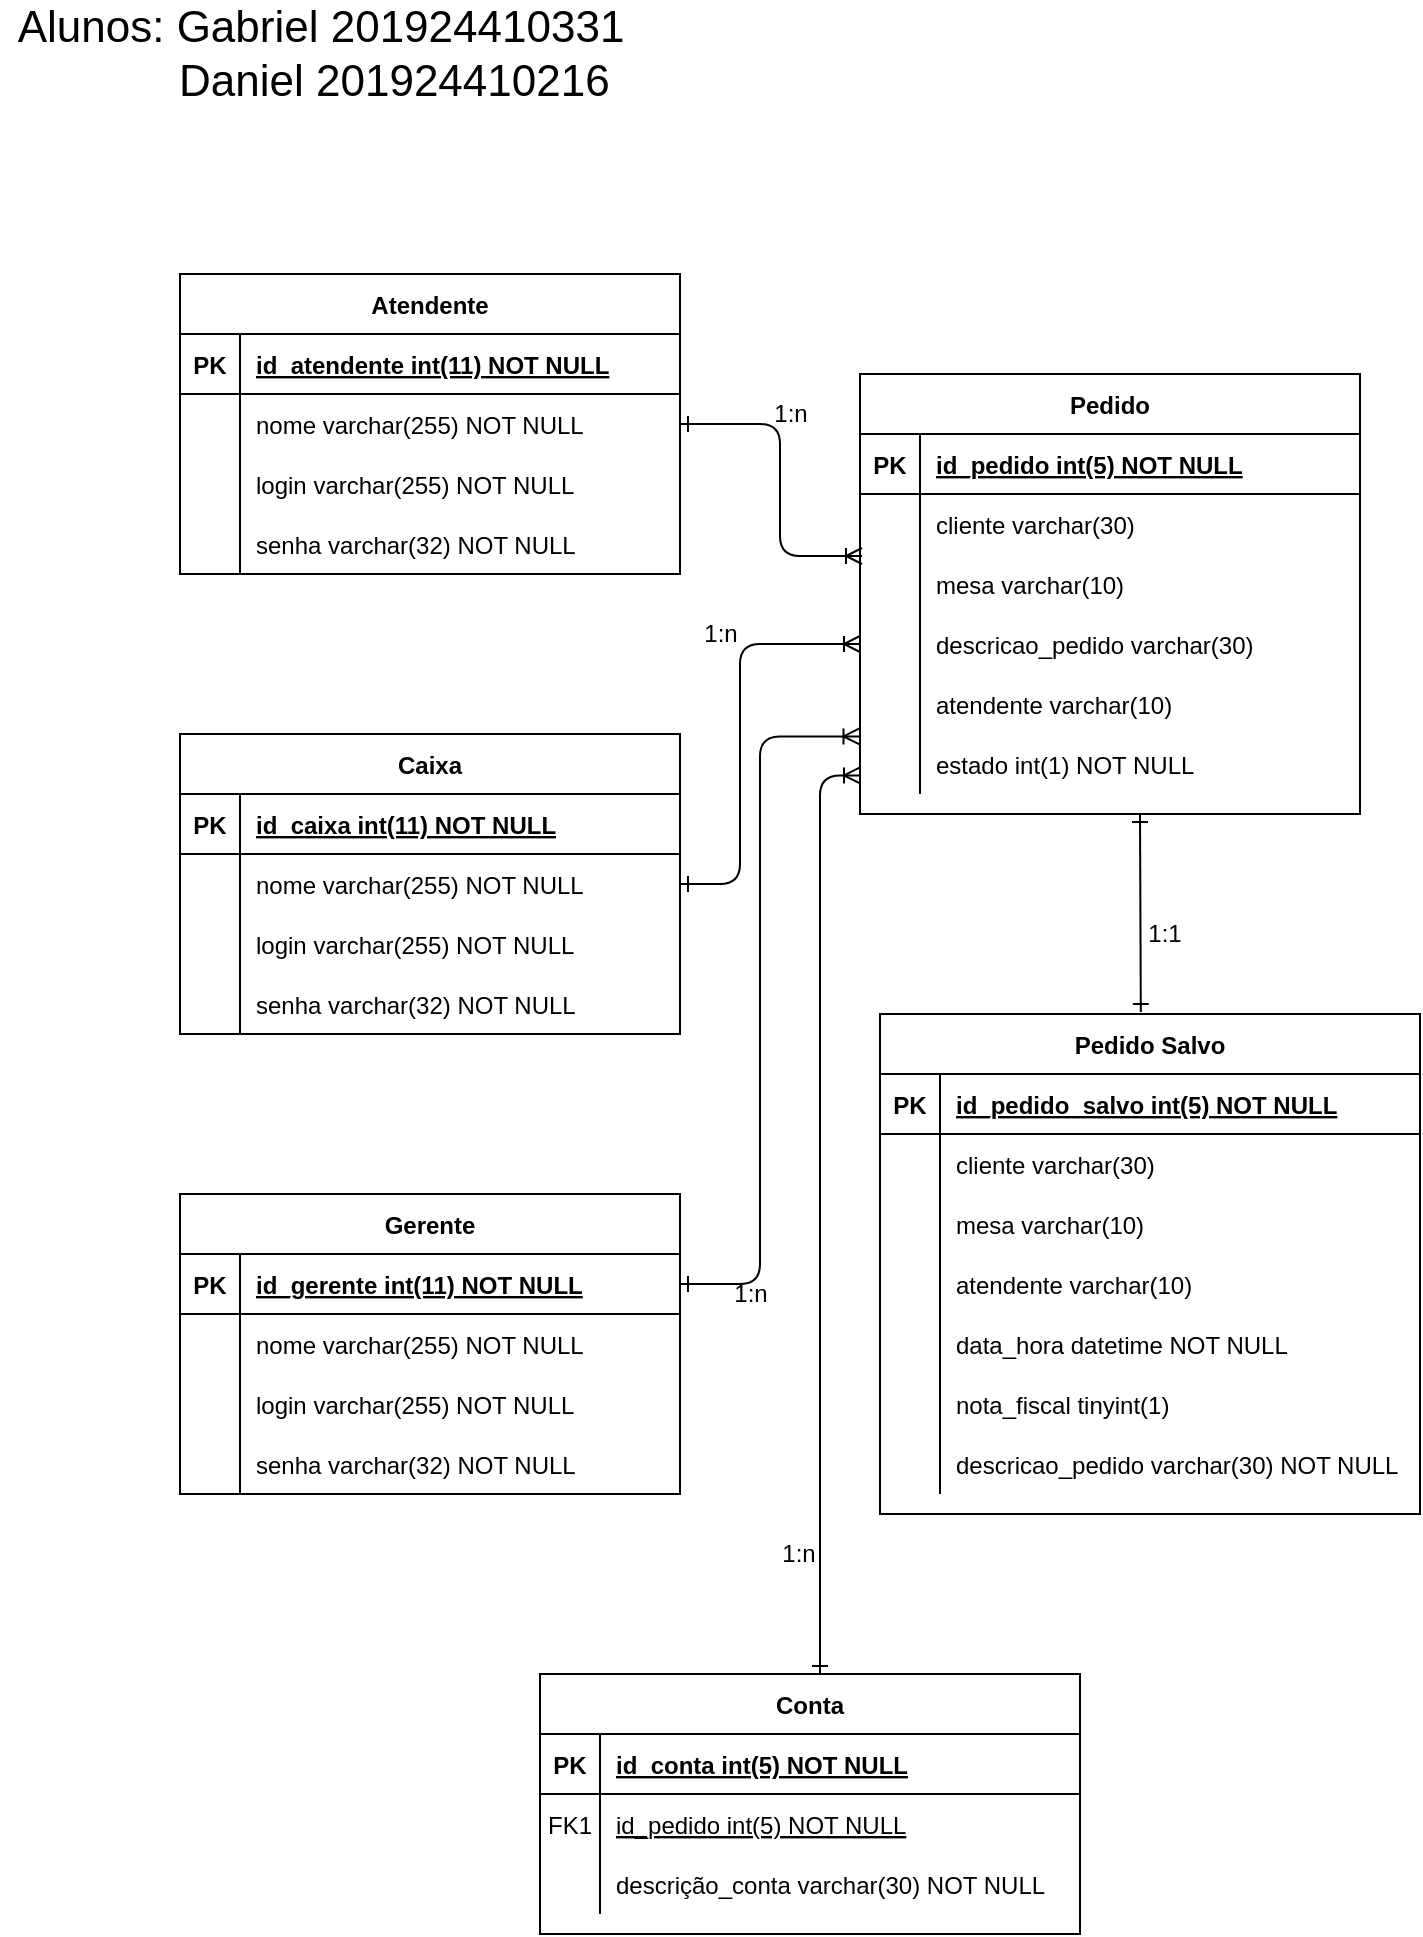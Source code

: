 <mxfile version="14.5.10" type="device"><diagram id="R2lEEEUBdFMjLlhIrx00" name="Page-1"><mxGraphModel dx="599" dy="293" grid="1" gridSize="10" guides="1" tooltips="1" connect="1" arrows="1" fold="1" page="1" pageScale="1" pageWidth="850" pageHeight="1100" math="0" shadow="0" extFonts="Permanent Marker^https://fonts.googleapis.com/css?family=Permanent+Marker"><root><mxCell id="0"/><mxCell id="1" parent="0"/><mxCell id="C-vyLk0tnHw3VtMMgP7b-2" value="Conta" style="shape=table;startSize=30;container=1;collapsible=1;childLayout=tableLayout;fixedRows=1;rowLines=0;fontStyle=1;align=center;resizeLast=1;" parent="1" vertex="1"><mxGeometry x="350" y="900" width="270" height="130" as="geometry"><mxRectangle x="180" y="370" width="70" height="30" as="alternateBounds"/></mxGeometry></mxCell><mxCell id="C-vyLk0tnHw3VtMMgP7b-3" value="" style="shape=partialRectangle;collapsible=0;dropTarget=0;pointerEvents=0;fillColor=none;points=[[0,0.5],[1,0.5]];portConstraint=eastwest;top=0;left=0;right=0;bottom=1;" parent="C-vyLk0tnHw3VtMMgP7b-2" vertex="1"><mxGeometry y="30" width="270" height="30" as="geometry"/></mxCell><mxCell id="C-vyLk0tnHw3VtMMgP7b-4" value="PK" style="shape=partialRectangle;overflow=hidden;connectable=0;fillColor=none;top=0;left=0;bottom=0;right=0;fontStyle=1;" parent="C-vyLk0tnHw3VtMMgP7b-3" vertex="1"><mxGeometry width="30" height="30" as="geometry"/></mxCell><mxCell id="C-vyLk0tnHw3VtMMgP7b-5" value="id_conta int(5) NOT NULL " style="shape=partialRectangle;overflow=hidden;connectable=0;fillColor=none;top=0;left=0;bottom=0;right=0;align=left;spacingLeft=6;fontStyle=5;" parent="C-vyLk0tnHw3VtMMgP7b-3" vertex="1"><mxGeometry x="30" width="240" height="30" as="geometry"/></mxCell><mxCell id="C-vyLk0tnHw3VtMMgP7b-6" value="" style="shape=partialRectangle;collapsible=0;dropTarget=0;pointerEvents=0;fillColor=none;points=[[0,0.5],[1,0.5]];portConstraint=eastwest;top=0;left=0;right=0;bottom=0;" parent="C-vyLk0tnHw3VtMMgP7b-2" vertex="1"><mxGeometry y="60" width="270" height="30" as="geometry"/></mxCell><mxCell id="C-vyLk0tnHw3VtMMgP7b-7" value="FK1" style="shape=partialRectangle;overflow=hidden;connectable=0;fillColor=none;top=0;left=0;bottom=0;right=0;" parent="C-vyLk0tnHw3VtMMgP7b-6" vertex="1"><mxGeometry width="30" height="30" as="geometry"/></mxCell><mxCell id="C-vyLk0tnHw3VtMMgP7b-8" value="id_pedido int(5) NOT NULL" style="shape=partialRectangle;overflow=hidden;connectable=0;fillColor=none;top=0;left=0;bottom=0;right=0;align=left;spacingLeft=6;fontStyle=4" parent="C-vyLk0tnHw3VtMMgP7b-6" vertex="1"><mxGeometry x="30" width="240" height="30" as="geometry"/></mxCell><mxCell id="C-vyLk0tnHw3VtMMgP7b-9" value="" style="shape=partialRectangle;collapsible=0;dropTarget=0;pointerEvents=0;fillColor=none;points=[[0,0.5],[1,0.5]];portConstraint=eastwest;top=0;left=0;right=0;bottom=0;" parent="C-vyLk0tnHw3VtMMgP7b-2" vertex="1"><mxGeometry y="90" width="270" height="30" as="geometry"/></mxCell><mxCell id="C-vyLk0tnHw3VtMMgP7b-10" value="" style="shape=partialRectangle;overflow=hidden;connectable=0;fillColor=none;top=0;left=0;bottom=0;right=0;" parent="C-vyLk0tnHw3VtMMgP7b-9" vertex="1"><mxGeometry width="30" height="30" as="geometry"/></mxCell><mxCell id="C-vyLk0tnHw3VtMMgP7b-11" value="descrição_conta varchar(30) NOT NULL" style="shape=partialRectangle;overflow=hidden;connectable=0;fillColor=none;top=0;left=0;bottom=0;right=0;align=left;spacingLeft=6;" parent="C-vyLk0tnHw3VtMMgP7b-9" vertex="1"><mxGeometry x="30" width="240" height="30" as="geometry"/></mxCell><mxCell id="PZLpC76SPr2jL2eHNVX7-14" value="Caixa" style="shape=table;startSize=30;container=1;collapsible=1;childLayout=tableLayout;fixedRows=1;rowLines=0;fontStyle=1;align=center;resizeLast=1;" vertex="1" parent="1"><mxGeometry x="170" y="430" width="250" height="150" as="geometry"><mxRectangle x="170" y="430" width="60" height="30" as="alternateBounds"/></mxGeometry></mxCell><mxCell id="PZLpC76SPr2jL2eHNVX7-15" value="" style="shape=partialRectangle;collapsible=0;dropTarget=0;pointerEvents=0;fillColor=none;points=[[0,0.5],[1,0.5]];portConstraint=eastwest;top=0;left=0;right=0;bottom=1;" vertex="1" parent="PZLpC76SPr2jL2eHNVX7-14"><mxGeometry y="30" width="250" height="30" as="geometry"/></mxCell><mxCell id="PZLpC76SPr2jL2eHNVX7-16" value="PK" style="shape=partialRectangle;overflow=hidden;connectable=0;fillColor=none;top=0;left=0;bottom=0;right=0;fontStyle=1;" vertex="1" parent="PZLpC76SPr2jL2eHNVX7-15"><mxGeometry width="30" height="30" as="geometry"/></mxCell><mxCell id="PZLpC76SPr2jL2eHNVX7-17" value="id_caixa int(11) NOT NULL " style="shape=partialRectangle;overflow=hidden;connectable=0;fillColor=none;top=0;left=0;bottom=0;right=0;align=left;spacingLeft=6;fontStyle=5;" vertex="1" parent="PZLpC76SPr2jL2eHNVX7-15"><mxGeometry x="30" width="220" height="30" as="geometry"/></mxCell><mxCell id="PZLpC76SPr2jL2eHNVX7-18" value="" style="shape=partialRectangle;collapsible=0;dropTarget=0;pointerEvents=0;fillColor=none;points=[[0,0.5],[1,0.5]];portConstraint=eastwest;top=0;left=0;right=0;bottom=0;" vertex="1" parent="PZLpC76SPr2jL2eHNVX7-14"><mxGeometry y="60" width="250" height="30" as="geometry"/></mxCell><mxCell id="PZLpC76SPr2jL2eHNVX7-19" value="" style="shape=partialRectangle;overflow=hidden;connectable=0;fillColor=none;top=0;left=0;bottom=0;right=0;" vertex="1" parent="PZLpC76SPr2jL2eHNVX7-18"><mxGeometry width="30" height="30" as="geometry"/></mxCell><mxCell id="PZLpC76SPr2jL2eHNVX7-20" value="nome varchar(255) NOT NULL" style="shape=partialRectangle;overflow=hidden;connectable=0;fillColor=none;top=0;left=0;bottom=0;right=0;align=left;spacingLeft=6;" vertex="1" parent="PZLpC76SPr2jL2eHNVX7-18"><mxGeometry x="30" width="220" height="30" as="geometry"/></mxCell><mxCell id="PZLpC76SPr2jL2eHNVX7-31" style="shape=partialRectangle;collapsible=0;dropTarget=0;pointerEvents=0;fillColor=none;points=[[0,0.5],[1,0.5]];portConstraint=eastwest;top=0;left=0;right=0;bottom=0;" vertex="1" parent="PZLpC76SPr2jL2eHNVX7-14"><mxGeometry y="90" width="250" height="30" as="geometry"/></mxCell><mxCell id="PZLpC76SPr2jL2eHNVX7-32" style="shape=partialRectangle;overflow=hidden;connectable=0;fillColor=none;top=0;left=0;bottom=0;right=0;" vertex="1" parent="PZLpC76SPr2jL2eHNVX7-31"><mxGeometry width="30" height="30" as="geometry"/></mxCell><mxCell id="PZLpC76SPr2jL2eHNVX7-33" value="login varchar(255) NOT NULL" style="shape=partialRectangle;overflow=hidden;connectable=0;fillColor=none;top=0;left=0;bottom=0;right=0;align=left;spacingLeft=6;" vertex="1" parent="PZLpC76SPr2jL2eHNVX7-31"><mxGeometry x="30" width="220" height="30" as="geometry"/></mxCell><mxCell id="PZLpC76SPr2jL2eHNVX7-34" style="shape=partialRectangle;collapsible=0;dropTarget=0;pointerEvents=0;fillColor=none;points=[[0,0.5],[1,0.5]];portConstraint=eastwest;top=0;left=0;right=0;bottom=0;" vertex="1" parent="PZLpC76SPr2jL2eHNVX7-14"><mxGeometry y="120" width="250" height="30" as="geometry"/></mxCell><mxCell id="PZLpC76SPr2jL2eHNVX7-35" style="shape=partialRectangle;overflow=hidden;connectable=0;fillColor=none;top=0;left=0;bottom=0;right=0;" vertex="1" parent="PZLpC76SPr2jL2eHNVX7-34"><mxGeometry width="30" height="30" as="geometry"/></mxCell><mxCell id="PZLpC76SPr2jL2eHNVX7-36" value="senha varchar(32) NOT NULL" style="shape=partialRectangle;overflow=hidden;connectable=0;fillColor=none;top=0;left=0;bottom=0;right=0;align=left;spacingLeft=6;" vertex="1" parent="PZLpC76SPr2jL2eHNVX7-34"><mxGeometry x="30" width="220" height="30" as="geometry"/></mxCell><mxCell id="PZLpC76SPr2jL2eHNVX7-37" value="Atendente" style="shape=table;startSize=30;container=1;collapsible=1;childLayout=tableLayout;fixedRows=1;rowLines=0;fontStyle=1;align=center;resizeLast=1;" vertex="1" parent="1"><mxGeometry x="170" y="200" width="250" height="150" as="geometry"><mxRectangle x="170" y="200" width="90" height="30" as="alternateBounds"/></mxGeometry></mxCell><mxCell id="PZLpC76SPr2jL2eHNVX7-38" value="" style="shape=partialRectangle;collapsible=0;dropTarget=0;pointerEvents=0;fillColor=none;points=[[0,0.5],[1,0.5]];portConstraint=eastwest;top=0;left=0;right=0;bottom=1;" vertex="1" parent="PZLpC76SPr2jL2eHNVX7-37"><mxGeometry y="30" width="250" height="30" as="geometry"/></mxCell><mxCell id="PZLpC76SPr2jL2eHNVX7-39" value="PK" style="shape=partialRectangle;overflow=hidden;connectable=0;fillColor=none;top=0;left=0;bottom=0;right=0;fontStyle=1;" vertex="1" parent="PZLpC76SPr2jL2eHNVX7-38"><mxGeometry width="30" height="30" as="geometry"/></mxCell><mxCell id="PZLpC76SPr2jL2eHNVX7-40" value="id_atendente int(11) NOT NULL " style="shape=partialRectangle;overflow=hidden;connectable=0;fillColor=none;top=0;left=0;bottom=0;right=0;align=left;spacingLeft=6;fontStyle=5;" vertex="1" parent="PZLpC76SPr2jL2eHNVX7-38"><mxGeometry x="30" width="220" height="30" as="geometry"/></mxCell><mxCell id="PZLpC76SPr2jL2eHNVX7-41" value="" style="shape=partialRectangle;collapsible=0;dropTarget=0;pointerEvents=0;fillColor=none;points=[[0,0.5],[1,0.5]];portConstraint=eastwest;top=0;left=0;right=0;bottom=0;" vertex="1" parent="PZLpC76SPr2jL2eHNVX7-37"><mxGeometry y="60" width="250" height="30" as="geometry"/></mxCell><mxCell id="PZLpC76SPr2jL2eHNVX7-42" value="" style="shape=partialRectangle;overflow=hidden;connectable=0;fillColor=none;top=0;left=0;bottom=0;right=0;" vertex="1" parent="PZLpC76SPr2jL2eHNVX7-41"><mxGeometry width="30" height="30" as="geometry"/></mxCell><mxCell id="PZLpC76SPr2jL2eHNVX7-43" value="nome varchar(255) NOT NULL" style="shape=partialRectangle;overflow=hidden;connectable=0;fillColor=none;top=0;left=0;bottom=0;right=0;align=left;spacingLeft=6;" vertex="1" parent="PZLpC76SPr2jL2eHNVX7-41"><mxGeometry x="30" width="220" height="30" as="geometry"/></mxCell><mxCell id="PZLpC76SPr2jL2eHNVX7-44" style="shape=partialRectangle;collapsible=0;dropTarget=0;pointerEvents=0;fillColor=none;points=[[0,0.5],[1,0.5]];portConstraint=eastwest;top=0;left=0;right=0;bottom=0;" vertex="1" parent="PZLpC76SPr2jL2eHNVX7-37"><mxGeometry y="90" width="250" height="30" as="geometry"/></mxCell><mxCell id="PZLpC76SPr2jL2eHNVX7-45" style="shape=partialRectangle;overflow=hidden;connectable=0;fillColor=none;top=0;left=0;bottom=0;right=0;" vertex="1" parent="PZLpC76SPr2jL2eHNVX7-44"><mxGeometry width="30" height="30" as="geometry"/></mxCell><mxCell id="PZLpC76SPr2jL2eHNVX7-46" value="login varchar(255) NOT NULL" style="shape=partialRectangle;overflow=hidden;connectable=0;fillColor=none;top=0;left=0;bottom=0;right=0;align=left;spacingLeft=6;" vertex="1" parent="PZLpC76SPr2jL2eHNVX7-44"><mxGeometry x="30" width="220" height="30" as="geometry"/></mxCell><mxCell id="PZLpC76SPr2jL2eHNVX7-47" style="shape=partialRectangle;collapsible=0;dropTarget=0;pointerEvents=0;fillColor=none;points=[[0,0.5],[1,0.5]];portConstraint=eastwest;top=0;left=0;right=0;bottom=0;" vertex="1" parent="PZLpC76SPr2jL2eHNVX7-37"><mxGeometry y="120" width="250" height="30" as="geometry"/></mxCell><mxCell id="PZLpC76SPr2jL2eHNVX7-48" style="shape=partialRectangle;overflow=hidden;connectable=0;fillColor=none;top=0;left=0;bottom=0;right=0;" vertex="1" parent="PZLpC76SPr2jL2eHNVX7-47"><mxGeometry width="30" height="30" as="geometry"/></mxCell><mxCell id="PZLpC76SPr2jL2eHNVX7-49" value="senha varchar(32) NOT NULL" style="shape=partialRectangle;overflow=hidden;connectable=0;fillColor=none;top=0;left=0;bottom=0;right=0;align=left;spacingLeft=6;" vertex="1" parent="PZLpC76SPr2jL2eHNVX7-47"><mxGeometry x="30" width="220" height="30" as="geometry"/></mxCell><mxCell id="PZLpC76SPr2jL2eHNVX7-50" value="Gerente" style="shape=table;startSize=30;container=1;collapsible=1;childLayout=tableLayout;fixedRows=1;rowLines=0;fontStyle=1;align=center;resizeLast=1;" vertex="1" parent="1"><mxGeometry x="170" y="660" width="250" height="150" as="geometry"><mxRectangle x="170" y="660" width="80" height="30" as="alternateBounds"/></mxGeometry></mxCell><mxCell id="PZLpC76SPr2jL2eHNVX7-51" value="" style="shape=partialRectangle;collapsible=0;dropTarget=0;pointerEvents=0;fillColor=none;points=[[0,0.5],[1,0.5]];portConstraint=eastwest;top=0;left=0;right=0;bottom=1;" vertex="1" parent="PZLpC76SPr2jL2eHNVX7-50"><mxGeometry y="30" width="250" height="30" as="geometry"/></mxCell><mxCell id="PZLpC76SPr2jL2eHNVX7-52" value="PK" style="shape=partialRectangle;overflow=hidden;connectable=0;fillColor=none;top=0;left=0;bottom=0;right=0;fontStyle=1;" vertex="1" parent="PZLpC76SPr2jL2eHNVX7-51"><mxGeometry width="30" height="30" as="geometry"/></mxCell><mxCell id="PZLpC76SPr2jL2eHNVX7-53" value="id_gerente int(11) NOT NULL " style="shape=partialRectangle;overflow=hidden;connectable=0;fillColor=none;top=0;left=0;bottom=0;right=0;align=left;spacingLeft=6;fontStyle=5;" vertex="1" parent="PZLpC76SPr2jL2eHNVX7-51"><mxGeometry x="30" width="220" height="30" as="geometry"/></mxCell><mxCell id="PZLpC76SPr2jL2eHNVX7-54" value="" style="shape=partialRectangle;collapsible=0;dropTarget=0;pointerEvents=0;fillColor=none;points=[[0,0.5],[1,0.5]];portConstraint=eastwest;top=0;left=0;right=0;bottom=0;" vertex="1" parent="PZLpC76SPr2jL2eHNVX7-50"><mxGeometry y="60" width="250" height="30" as="geometry"/></mxCell><mxCell id="PZLpC76SPr2jL2eHNVX7-55" value="" style="shape=partialRectangle;overflow=hidden;connectable=0;fillColor=none;top=0;left=0;bottom=0;right=0;" vertex="1" parent="PZLpC76SPr2jL2eHNVX7-54"><mxGeometry width="30" height="30" as="geometry"/></mxCell><mxCell id="PZLpC76SPr2jL2eHNVX7-56" value="nome varchar(255) NOT NULL" style="shape=partialRectangle;overflow=hidden;connectable=0;fillColor=none;top=0;left=0;bottom=0;right=0;align=left;spacingLeft=6;" vertex="1" parent="PZLpC76SPr2jL2eHNVX7-54"><mxGeometry x="30" width="220" height="30" as="geometry"/></mxCell><mxCell id="PZLpC76SPr2jL2eHNVX7-57" style="shape=partialRectangle;collapsible=0;dropTarget=0;pointerEvents=0;fillColor=none;points=[[0,0.5],[1,0.5]];portConstraint=eastwest;top=0;left=0;right=0;bottom=0;" vertex="1" parent="PZLpC76SPr2jL2eHNVX7-50"><mxGeometry y="90" width="250" height="30" as="geometry"/></mxCell><mxCell id="PZLpC76SPr2jL2eHNVX7-58" style="shape=partialRectangle;overflow=hidden;connectable=0;fillColor=none;top=0;left=0;bottom=0;right=0;" vertex="1" parent="PZLpC76SPr2jL2eHNVX7-57"><mxGeometry width="30" height="30" as="geometry"/></mxCell><mxCell id="PZLpC76SPr2jL2eHNVX7-59" value="login varchar(255) NOT NULL" style="shape=partialRectangle;overflow=hidden;connectable=0;fillColor=none;top=0;left=0;bottom=0;right=0;align=left;spacingLeft=6;" vertex="1" parent="PZLpC76SPr2jL2eHNVX7-57"><mxGeometry x="30" width="220" height="30" as="geometry"/></mxCell><mxCell id="PZLpC76SPr2jL2eHNVX7-60" style="shape=partialRectangle;collapsible=0;dropTarget=0;pointerEvents=0;fillColor=none;points=[[0,0.5],[1,0.5]];portConstraint=eastwest;top=0;left=0;right=0;bottom=0;" vertex="1" parent="PZLpC76SPr2jL2eHNVX7-50"><mxGeometry y="120" width="250" height="30" as="geometry"/></mxCell><mxCell id="PZLpC76SPr2jL2eHNVX7-61" style="shape=partialRectangle;overflow=hidden;connectable=0;fillColor=none;top=0;left=0;bottom=0;right=0;" vertex="1" parent="PZLpC76SPr2jL2eHNVX7-60"><mxGeometry width="30" height="30" as="geometry"/></mxCell><mxCell id="PZLpC76SPr2jL2eHNVX7-62" value="senha varchar(32) NOT NULL" style="shape=partialRectangle;overflow=hidden;connectable=0;fillColor=none;top=0;left=0;bottom=0;right=0;align=left;spacingLeft=6;" vertex="1" parent="PZLpC76SPr2jL2eHNVX7-60"><mxGeometry x="30" width="220" height="30" as="geometry"/></mxCell><mxCell id="PZLpC76SPr2jL2eHNVX7-63" value="Pedido" style="shape=table;startSize=30;container=1;collapsible=1;childLayout=tableLayout;fixedRows=1;rowLines=0;fontStyle=1;align=center;resizeLast=1;" vertex="1" parent="1"><mxGeometry x="510" y="250" width="250" height="220" as="geometry"><mxRectangle x="180" y="370" width="70" height="30" as="alternateBounds"/></mxGeometry></mxCell><mxCell id="PZLpC76SPr2jL2eHNVX7-64" value="" style="shape=partialRectangle;collapsible=0;dropTarget=0;pointerEvents=0;fillColor=none;points=[[0,0.5],[1,0.5]];portConstraint=eastwest;top=0;left=0;right=0;bottom=1;" vertex="1" parent="PZLpC76SPr2jL2eHNVX7-63"><mxGeometry y="30" width="250" height="30" as="geometry"/></mxCell><mxCell id="PZLpC76SPr2jL2eHNVX7-65" value="PK" style="shape=partialRectangle;overflow=hidden;connectable=0;fillColor=none;top=0;left=0;bottom=0;right=0;fontStyle=1;" vertex="1" parent="PZLpC76SPr2jL2eHNVX7-64"><mxGeometry width="30" height="30" as="geometry"/></mxCell><mxCell id="PZLpC76SPr2jL2eHNVX7-66" value="id_pedido int(5) NOT NULL " style="shape=partialRectangle;overflow=hidden;connectable=0;fillColor=none;top=0;left=0;bottom=0;right=0;align=left;spacingLeft=6;fontStyle=5;" vertex="1" parent="PZLpC76SPr2jL2eHNVX7-64"><mxGeometry x="30" width="220" height="30" as="geometry"/></mxCell><mxCell id="PZLpC76SPr2jL2eHNVX7-67" value="" style="shape=partialRectangle;collapsible=0;dropTarget=0;pointerEvents=0;fillColor=none;points=[[0,0.5],[1,0.5]];portConstraint=eastwest;top=0;left=0;right=0;bottom=0;" vertex="1" parent="PZLpC76SPr2jL2eHNVX7-63"><mxGeometry y="60" width="250" height="30" as="geometry"/></mxCell><mxCell id="PZLpC76SPr2jL2eHNVX7-68" value="" style="shape=partialRectangle;overflow=hidden;connectable=0;fillColor=none;top=0;left=0;bottom=0;right=0;" vertex="1" parent="PZLpC76SPr2jL2eHNVX7-67"><mxGeometry width="30" height="30" as="geometry"/></mxCell><mxCell id="PZLpC76SPr2jL2eHNVX7-69" value="cliente varchar(30)" style="shape=partialRectangle;overflow=hidden;connectable=0;fillColor=none;top=0;left=0;bottom=0;right=0;align=left;spacingLeft=6;" vertex="1" parent="PZLpC76SPr2jL2eHNVX7-67"><mxGeometry x="30" width="220" height="30" as="geometry"/></mxCell><mxCell id="PZLpC76SPr2jL2eHNVX7-70" value="" style="shape=partialRectangle;collapsible=0;dropTarget=0;pointerEvents=0;fillColor=none;points=[[0,0.5],[1,0.5]];portConstraint=eastwest;top=0;left=0;right=0;bottom=0;" vertex="1" parent="PZLpC76SPr2jL2eHNVX7-63"><mxGeometry y="90" width="250" height="30" as="geometry"/></mxCell><mxCell id="PZLpC76SPr2jL2eHNVX7-71" value="" style="shape=partialRectangle;overflow=hidden;connectable=0;fillColor=none;top=0;left=0;bottom=0;right=0;" vertex="1" parent="PZLpC76SPr2jL2eHNVX7-70"><mxGeometry width="30" height="30" as="geometry"/></mxCell><mxCell id="PZLpC76SPr2jL2eHNVX7-72" value="mesa varchar(10)" style="shape=partialRectangle;overflow=hidden;connectable=0;fillColor=none;top=0;left=0;bottom=0;right=0;align=left;spacingLeft=6;" vertex="1" parent="PZLpC76SPr2jL2eHNVX7-70"><mxGeometry x="30" width="220" height="30" as="geometry"/></mxCell><mxCell id="PZLpC76SPr2jL2eHNVX7-73" style="shape=partialRectangle;collapsible=0;dropTarget=0;pointerEvents=0;fillColor=none;points=[[0,0.5],[1,0.5]];portConstraint=eastwest;top=0;left=0;right=0;bottom=0;" vertex="1" parent="PZLpC76SPr2jL2eHNVX7-63"><mxGeometry y="120" width="250" height="30" as="geometry"/></mxCell><mxCell id="PZLpC76SPr2jL2eHNVX7-74" style="shape=partialRectangle;overflow=hidden;connectable=0;fillColor=none;top=0;left=0;bottom=0;right=0;" vertex="1" parent="PZLpC76SPr2jL2eHNVX7-73"><mxGeometry width="30" height="30" as="geometry"/></mxCell><mxCell id="PZLpC76SPr2jL2eHNVX7-75" value="descricao_pedido varchar(30)" style="shape=partialRectangle;overflow=hidden;connectable=0;fillColor=none;top=0;left=0;bottom=0;right=0;align=left;spacingLeft=6;" vertex="1" parent="PZLpC76SPr2jL2eHNVX7-73"><mxGeometry x="30" width="220" height="30" as="geometry"/></mxCell><mxCell id="PZLpC76SPr2jL2eHNVX7-76" style="shape=partialRectangle;collapsible=0;dropTarget=0;pointerEvents=0;fillColor=none;points=[[0,0.5],[1,0.5]];portConstraint=eastwest;top=0;left=0;right=0;bottom=0;" vertex="1" parent="PZLpC76SPr2jL2eHNVX7-63"><mxGeometry y="150" width="250" height="30" as="geometry"/></mxCell><mxCell id="PZLpC76SPr2jL2eHNVX7-77" style="shape=partialRectangle;overflow=hidden;connectable=0;fillColor=none;top=0;left=0;bottom=0;right=0;" vertex="1" parent="PZLpC76SPr2jL2eHNVX7-76"><mxGeometry width="30" height="30" as="geometry"/></mxCell><mxCell id="PZLpC76SPr2jL2eHNVX7-78" value="atendente varchar(10)" style="shape=partialRectangle;overflow=hidden;connectable=0;fillColor=none;top=0;left=0;bottom=0;right=0;align=left;spacingLeft=6;" vertex="1" parent="PZLpC76SPr2jL2eHNVX7-76"><mxGeometry x="30" width="220" height="30" as="geometry"/></mxCell><mxCell id="PZLpC76SPr2jL2eHNVX7-79" style="shape=partialRectangle;collapsible=0;dropTarget=0;pointerEvents=0;fillColor=none;points=[[0,0.5],[1,0.5]];portConstraint=eastwest;top=0;left=0;right=0;bottom=0;" vertex="1" parent="PZLpC76SPr2jL2eHNVX7-63"><mxGeometry y="180" width="250" height="30" as="geometry"/></mxCell><mxCell id="PZLpC76SPr2jL2eHNVX7-80" style="shape=partialRectangle;overflow=hidden;connectable=0;fillColor=none;top=0;left=0;bottom=0;right=0;" vertex="1" parent="PZLpC76SPr2jL2eHNVX7-79"><mxGeometry width="30" height="30" as="geometry"/></mxCell><mxCell id="PZLpC76SPr2jL2eHNVX7-81" value="estado int(1) NOT NULL" style="shape=partialRectangle;overflow=hidden;connectable=0;fillColor=none;top=0;left=0;bottom=0;right=0;align=left;spacingLeft=6;" vertex="1" parent="PZLpC76SPr2jL2eHNVX7-79"><mxGeometry x="30" width="220" height="30" as="geometry"/></mxCell><mxCell id="PZLpC76SPr2jL2eHNVX7-82" value="Pedido Salvo" style="shape=table;startSize=30;container=1;collapsible=1;childLayout=tableLayout;fixedRows=1;rowLines=0;fontStyle=1;align=center;resizeLast=1;" vertex="1" parent="1"><mxGeometry x="520" y="570" width="270" height="250" as="geometry"><mxRectangle x="180" y="370" width="70" height="30" as="alternateBounds"/></mxGeometry></mxCell><mxCell id="PZLpC76SPr2jL2eHNVX7-83" value="" style="shape=partialRectangle;collapsible=0;dropTarget=0;pointerEvents=0;fillColor=none;points=[[0,0.5],[1,0.5]];portConstraint=eastwest;top=0;left=0;right=0;bottom=1;" vertex="1" parent="PZLpC76SPr2jL2eHNVX7-82"><mxGeometry y="30" width="270" height="30" as="geometry"/></mxCell><mxCell id="PZLpC76SPr2jL2eHNVX7-84" value="PK" style="shape=partialRectangle;overflow=hidden;connectable=0;fillColor=none;top=0;left=0;bottom=0;right=0;fontStyle=1;" vertex="1" parent="PZLpC76SPr2jL2eHNVX7-83"><mxGeometry width="30" height="30" as="geometry"/></mxCell><mxCell id="PZLpC76SPr2jL2eHNVX7-85" value="id_pedido_salvo int(5) NOT NULL" style="shape=partialRectangle;overflow=hidden;connectable=0;fillColor=none;top=0;left=0;bottom=0;right=0;align=left;spacingLeft=6;fontStyle=5;" vertex="1" parent="PZLpC76SPr2jL2eHNVX7-83"><mxGeometry x="30" width="240" height="30" as="geometry"/></mxCell><mxCell id="PZLpC76SPr2jL2eHNVX7-86" value="" style="shape=partialRectangle;collapsible=0;dropTarget=0;pointerEvents=0;fillColor=none;points=[[0,0.5],[1,0.5]];portConstraint=eastwest;top=0;left=0;right=0;bottom=0;" vertex="1" parent="PZLpC76SPr2jL2eHNVX7-82"><mxGeometry y="60" width="270" height="30" as="geometry"/></mxCell><mxCell id="PZLpC76SPr2jL2eHNVX7-87" value="" style="shape=partialRectangle;overflow=hidden;connectable=0;fillColor=none;top=0;left=0;bottom=0;right=0;" vertex="1" parent="PZLpC76SPr2jL2eHNVX7-86"><mxGeometry width="30" height="30" as="geometry"/></mxCell><mxCell id="PZLpC76SPr2jL2eHNVX7-88" value="cliente varchar(30)" style="shape=partialRectangle;overflow=hidden;connectable=0;fillColor=none;top=0;left=0;bottom=0;right=0;align=left;spacingLeft=6;" vertex="1" parent="PZLpC76SPr2jL2eHNVX7-86"><mxGeometry x="30" width="240" height="30" as="geometry"/></mxCell><mxCell id="PZLpC76SPr2jL2eHNVX7-89" value="" style="shape=partialRectangle;collapsible=0;dropTarget=0;pointerEvents=0;fillColor=none;points=[[0,0.5],[1,0.5]];portConstraint=eastwest;top=0;left=0;right=0;bottom=0;" vertex="1" parent="PZLpC76SPr2jL2eHNVX7-82"><mxGeometry y="90" width="270" height="30" as="geometry"/></mxCell><mxCell id="PZLpC76SPr2jL2eHNVX7-90" value="" style="shape=partialRectangle;overflow=hidden;connectable=0;fillColor=none;top=0;left=0;bottom=0;right=0;" vertex="1" parent="PZLpC76SPr2jL2eHNVX7-89"><mxGeometry width="30" height="30" as="geometry"/></mxCell><mxCell id="PZLpC76SPr2jL2eHNVX7-91" value="mesa varchar(10)" style="shape=partialRectangle;overflow=hidden;connectable=0;fillColor=none;top=0;left=0;bottom=0;right=0;align=left;spacingLeft=6;" vertex="1" parent="PZLpC76SPr2jL2eHNVX7-89"><mxGeometry x="30" width="240" height="30" as="geometry"/></mxCell><mxCell id="PZLpC76SPr2jL2eHNVX7-92" style="shape=partialRectangle;collapsible=0;dropTarget=0;pointerEvents=0;fillColor=none;points=[[0,0.5],[1,0.5]];portConstraint=eastwest;top=0;left=0;right=0;bottom=0;" vertex="1" parent="PZLpC76SPr2jL2eHNVX7-82"><mxGeometry y="120" width="270" height="30" as="geometry"/></mxCell><mxCell id="PZLpC76SPr2jL2eHNVX7-93" style="shape=partialRectangle;overflow=hidden;connectable=0;fillColor=none;top=0;left=0;bottom=0;right=0;" vertex="1" parent="PZLpC76SPr2jL2eHNVX7-92"><mxGeometry width="30" height="30" as="geometry"/></mxCell><mxCell id="PZLpC76SPr2jL2eHNVX7-94" value="atendente varchar(10)" style="shape=partialRectangle;overflow=hidden;connectable=0;fillColor=none;top=0;left=0;bottom=0;right=0;align=left;spacingLeft=6;" vertex="1" parent="PZLpC76SPr2jL2eHNVX7-92"><mxGeometry x="30" width="240" height="30" as="geometry"/></mxCell><mxCell id="PZLpC76SPr2jL2eHNVX7-95" style="shape=partialRectangle;collapsible=0;dropTarget=0;pointerEvents=0;fillColor=none;points=[[0,0.5],[1,0.5]];portConstraint=eastwest;top=0;left=0;right=0;bottom=0;" vertex="1" parent="PZLpC76SPr2jL2eHNVX7-82"><mxGeometry y="150" width="270" height="30" as="geometry"/></mxCell><mxCell id="PZLpC76SPr2jL2eHNVX7-96" style="shape=partialRectangle;overflow=hidden;connectable=0;fillColor=none;top=0;left=0;bottom=0;right=0;" vertex="1" parent="PZLpC76SPr2jL2eHNVX7-95"><mxGeometry width="30" height="30" as="geometry"/></mxCell><mxCell id="PZLpC76SPr2jL2eHNVX7-97" value="data_hora datetime NOT NULL" style="shape=partialRectangle;overflow=hidden;connectable=0;fillColor=none;top=0;left=0;bottom=0;right=0;align=left;spacingLeft=6;" vertex="1" parent="PZLpC76SPr2jL2eHNVX7-95"><mxGeometry x="30" width="240" height="30" as="geometry"/></mxCell><mxCell id="PZLpC76SPr2jL2eHNVX7-98" style="shape=partialRectangle;collapsible=0;dropTarget=0;pointerEvents=0;fillColor=none;points=[[0,0.5],[1,0.5]];portConstraint=eastwest;top=0;left=0;right=0;bottom=0;" vertex="1" parent="PZLpC76SPr2jL2eHNVX7-82"><mxGeometry y="180" width="270" height="30" as="geometry"/></mxCell><mxCell id="PZLpC76SPr2jL2eHNVX7-99" style="shape=partialRectangle;overflow=hidden;connectable=0;fillColor=none;top=0;left=0;bottom=0;right=0;" vertex="1" parent="PZLpC76SPr2jL2eHNVX7-98"><mxGeometry width="30" height="30" as="geometry"/></mxCell><mxCell id="PZLpC76SPr2jL2eHNVX7-100" value="nota_fiscal tinyint(1)" style="shape=partialRectangle;overflow=hidden;connectable=0;fillColor=none;top=0;left=0;bottom=0;right=0;align=left;spacingLeft=6;" vertex="1" parent="PZLpC76SPr2jL2eHNVX7-98"><mxGeometry x="30" width="240" height="30" as="geometry"/></mxCell><mxCell id="PZLpC76SPr2jL2eHNVX7-101" style="shape=partialRectangle;collapsible=0;dropTarget=0;pointerEvents=0;fillColor=none;points=[[0,0.5],[1,0.5]];portConstraint=eastwest;top=0;left=0;right=0;bottom=0;" vertex="1" parent="PZLpC76SPr2jL2eHNVX7-82"><mxGeometry y="210" width="270" height="30" as="geometry"/></mxCell><mxCell id="PZLpC76SPr2jL2eHNVX7-102" style="shape=partialRectangle;overflow=hidden;connectable=0;fillColor=none;top=0;left=0;bottom=0;right=0;" vertex="1" parent="PZLpC76SPr2jL2eHNVX7-101"><mxGeometry width="30" height="30" as="geometry"/></mxCell><mxCell id="PZLpC76SPr2jL2eHNVX7-103" value="descricao_pedido varchar(30) NOT NULL" style="shape=partialRectangle;overflow=hidden;connectable=0;fillColor=none;top=0;left=0;bottom=0;right=0;align=left;spacingLeft=6;" vertex="1" parent="PZLpC76SPr2jL2eHNVX7-101"><mxGeometry x="30" width="240" height="30" as="geometry"/></mxCell><mxCell id="PZLpC76SPr2jL2eHNVX7-105" value="" style="edgeStyle=segmentEdgeStyle;endArrow=ERoneToMany;html=1;exitX=1;exitY=0.5;exitDx=0;exitDy=0;endFill=0;startArrow=ERone;startFill=0;" edge="1" parent="1" source="PZLpC76SPr2jL2eHNVX7-41"><mxGeometry width="50" height="50" relative="1" as="geometry"><mxPoint x="610" y="520" as="sourcePoint"/><mxPoint x="511" y="341" as="targetPoint"/><Array as="points"><mxPoint x="470" y="275"/><mxPoint x="470" y="341"/></Array></mxGeometry></mxCell><mxCell id="PZLpC76SPr2jL2eHNVX7-110" value="" style="edgeStyle=elbowEdgeStyle;elbow=horizontal;endArrow=ERoneToMany;html=1;exitX=1;exitY=0.5;exitDx=0;exitDy=0;entryX=0;entryY=0.5;entryDx=0;entryDy=0;endFill=0;startArrow=ERone;startFill=0;" edge="1" parent="1" source="PZLpC76SPr2jL2eHNVX7-18" target="PZLpC76SPr2jL2eHNVX7-73"><mxGeometry width="50" height="50" relative="1" as="geometry"><mxPoint x="610" y="520" as="sourcePoint"/><mxPoint x="660" y="470" as="targetPoint"/><Array as="points"><mxPoint x="450" y="450"/></Array></mxGeometry></mxCell><mxCell id="PZLpC76SPr2jL2eHNVX7-111" value="" style="edgeStyle=elbowEdgeStyle;elbow=horizontal;endArrow=ERoneToMany;html=1;exitX=1;exitY=0.5;exitDx=0;exitDy=0;endFill=0;startArrow=ERone;startFill=0;entryX=-0.001;entryY=0.04;entryDx=0;entryDy=0;entryPerimeter=0;" edge="1" parent="1" source="PZLpC76SPr2jL2eHNVX7-51" target="PZLpC76SPr2jL2eHNVX7-79"><mxGeometry width="50" height="50" relative="1" as="geometry"><mxPoint x="610" y="520" as="sourcePoint"/><mxPoint x="506" y="456" as="targetPoint"/><Array as="points"><mxPoint x="460" y="580"/></Array></mxGeometry></mxCell><mxCell id="PZLpC76SPr2jL2eHNVX7-114" value="1:n" style="text;html=1;align=center;verticalAlign=middle;resizable=0;points=[];autosize=1;strokeColor=none;" vertex="1" parent="1"><mxGeometry x="460" y="260" width="30" height="20" as="geometry"/></mxCell><mxCell id="PZLpC76SPr2jL2eHNVX7-115" value="" style="edgeStyle=elbowEdgeStyle;elbow=horizontal;endArrow=ERoneToMany;html=1;endFill=0;entryX=0;entryY=0.691;entryDx=0;entryDy=0;entryPerimeter=0;startArrow=ERone;startFill=0;" edge="1" parent="1" target="PZLpC76SPr2jL2eHNVX7-79"><mxGeometry width="50" height="50" relative="1" as="geometry"><mxPoint x="490" y="900" as="sourcePoint"/><mxPoint x="511" y="770" as="targetPoint"/><Array as="points"><mxPoint x="490" y="480"/><mxPoint x="500" y="820"/><mxPoint x="470" y="780"/></Array></mxGeometry></mxCell><mxCell id="PZLpC76SPr2jL2eHNVX7-116" value="1:n" style="text;html=1;align=center;verticalAlign=middle;resizable=0;points=[];autosize=1;strokeColor=none;" vertex="1" parent="1"><mxGeometry x="425" y="370" width="30" height="20" as="geometry"/></mxCell><mxCell id="PZLpC76SPr2jL2eHNVX7-117" value="1:n" style="text;html=1;align=center;verticalAlign=middle;resizable=0;points=[];autosize=1;strokeColor=none;" vertex="1" parent="1"><mxGeometry x="440" y="700" width="30" height="20" as="geometry"/></mxCell><mxCell id="PZLpC76SPr2jL2eHNVX7-119" value="1:n" style="text;html=1;align=center;verticalAlign=middle;resizable=0;points=[];autosize=1;strokeColor=none;" vertex="1" parent="1"><mxGeometry x="464" y="830" width="30" height="20" as="geometry"/></mxCell><mxCell id="PZLpC76SPr2jL2eHNVX7-120" value="" style="edgeStyle=elbowEdgeStyle;elbow=horizontal;endArrow=ERone;html=1;exitX=0.483;exitY=-0.004;exitDx=0;exitDy=0;endFill=0;startArrow=ERone;startFill=0;exitPerimeter=0;" edge="1" parent="1" source="PZLpC76SPr2jL2eHNVX7-82"><mxGeometry width="50" height="50" relative="1" as="geometry"><mxPoint x="430" y="515" as="sourcePoint"/><mxPoint x="650" y="470" as="targetPoint"/><Array as="points"><mxPoint x="650" y="460"/></Array></mxGeometry></mxCell><mxCell id="PZLpC76SPr2jL2eHNVX7-121" value="1:1" style="text;html=1;align=center;verticalAlign=middle;resizable=0;points=[];autosize=1;strokeColor=none;" vertex="1" parent="1"><mxGeometry x="647" y="520" width="30" height="20" as="geometry"/></mxCell><mxCell id="PZLpC76SPr2jL2eHNVX7-123" value="&lt;font style=&quot;font-size: 22px&quot;&gt;&lt;span style=&quot;font-size: 22px&quot;&gt;Alunos: Gabriel 201924410331&lt;/span&gt;&lt;br&gt;&lt;font style=&quot;font-size: 22px&quot;&gt;&amp;nbsp; &amp;nbsp; &amp;nbsp; &amp;nbsp; &amp;nbsp; &amp;nbsp; Daniel 20192441&lt;/font&gt;&lt;/font&gt;&lt;font style=&quot;font-size: 22px&quot;&gt;0216&lt;/font&gt;" style="text;html=1;align=center;verticalAlign=middle;resizable=0;points=[];autosize=1;strokeColor=none;" vertex="1" parent="1"><mxGeometry x="80" y="70" width="320" height="40" as="geometry"/></mxCell></root></mxGraphModel></diagram></mxfile>